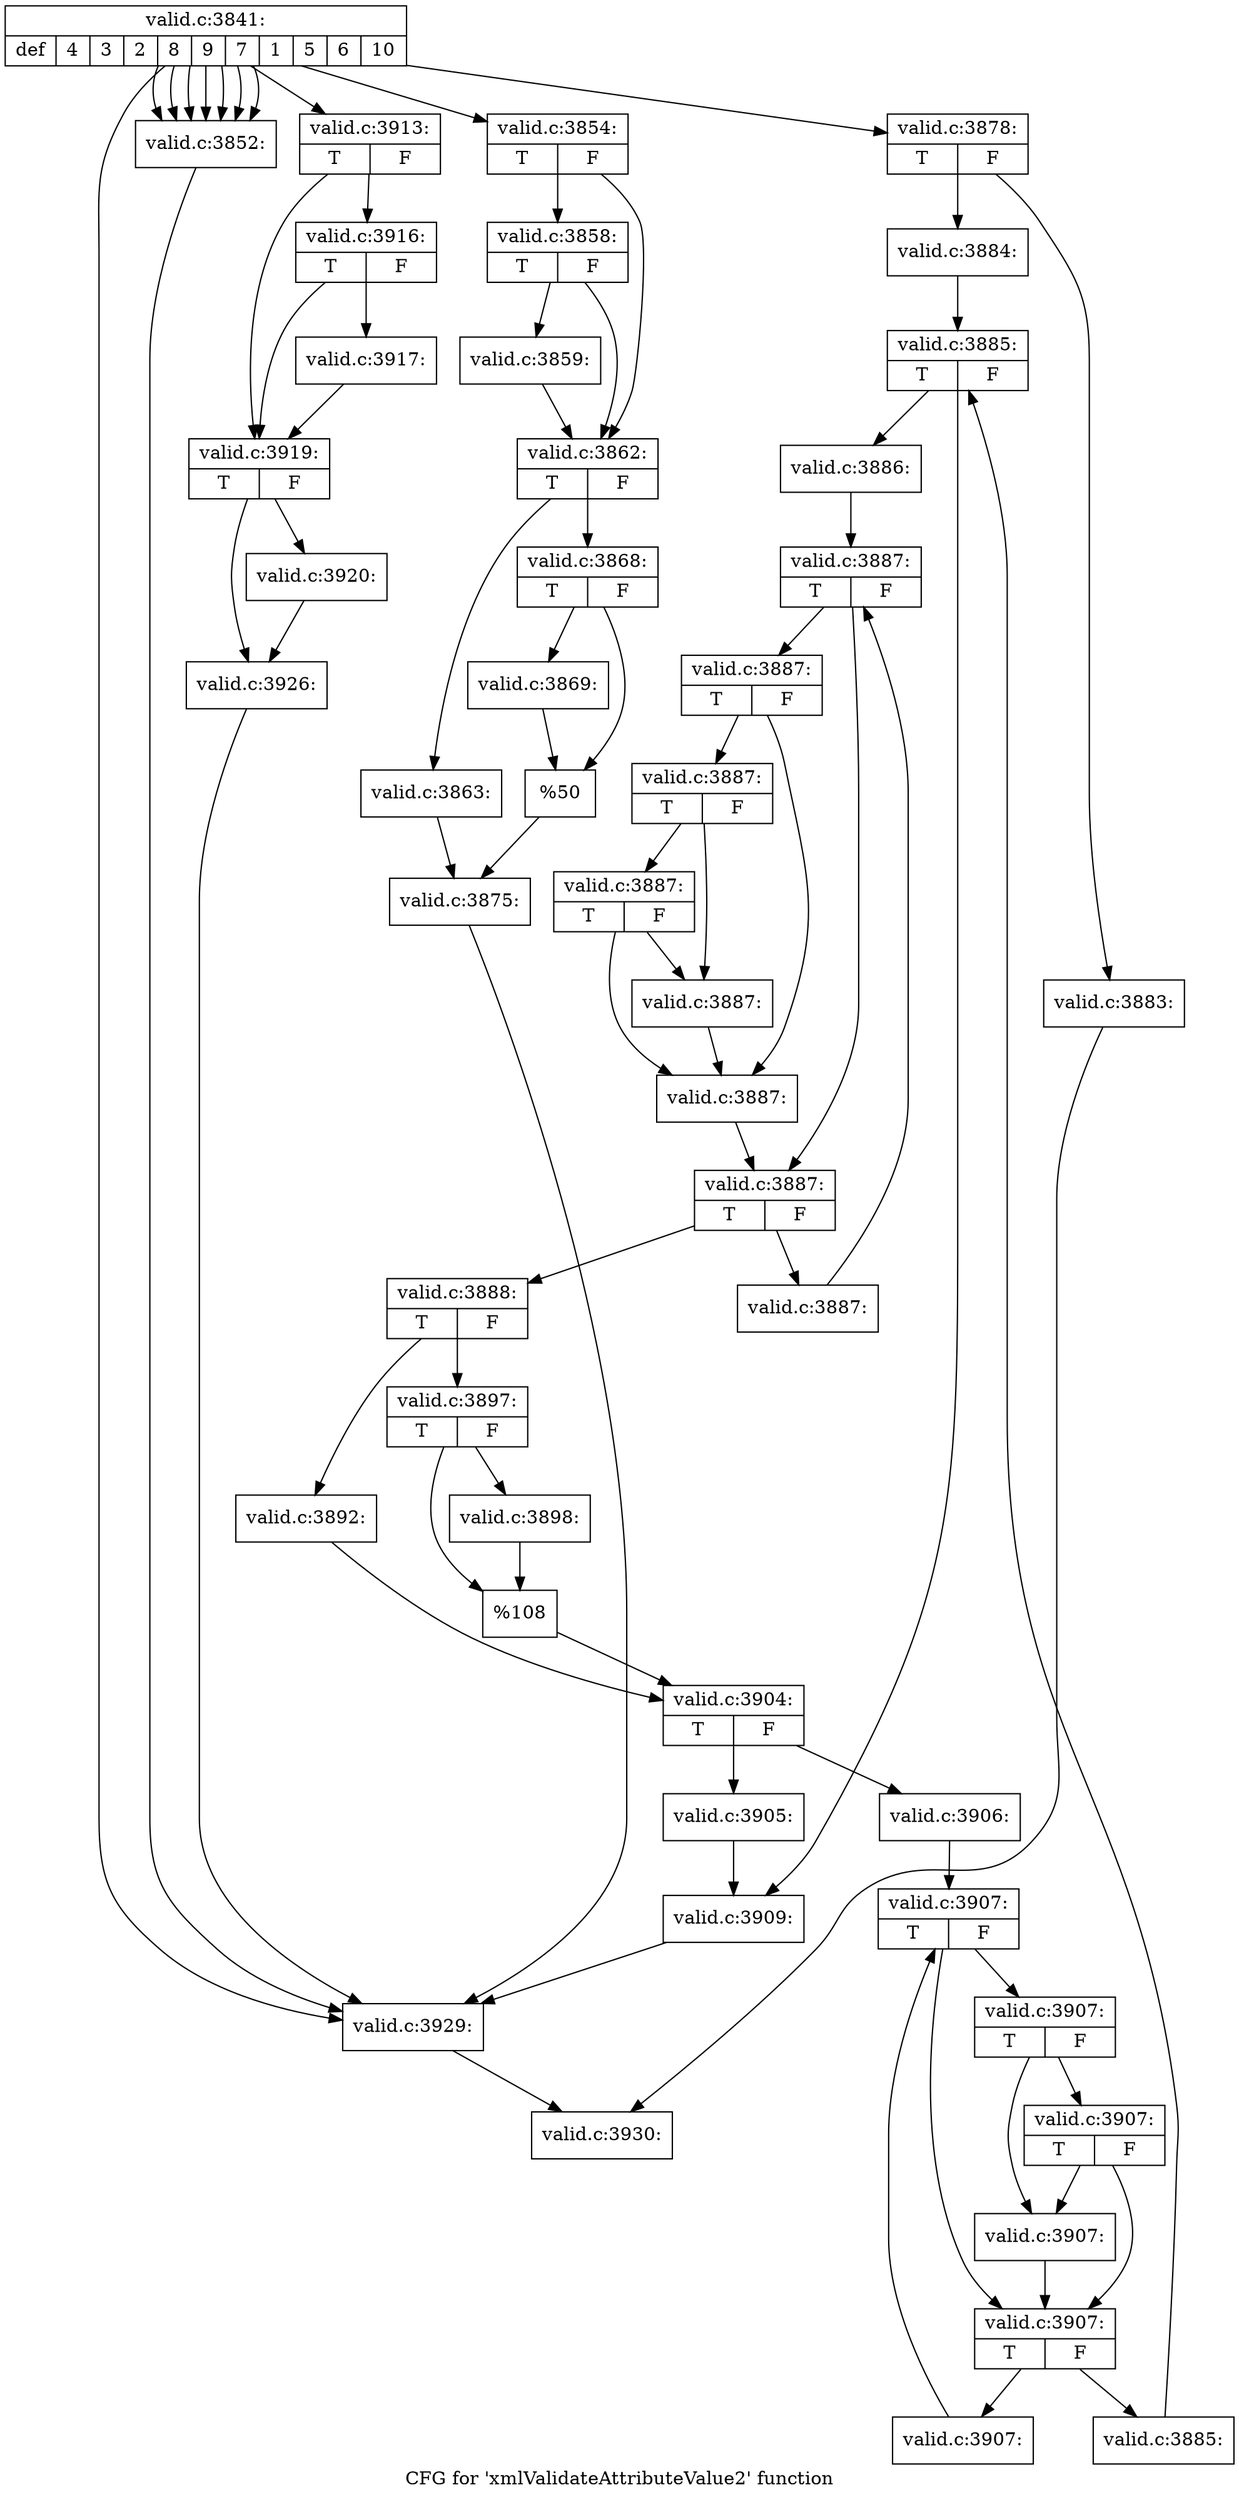digraph "CFG for 'xmlValidateAttributeValue2' function" {
	label="CFG for 'xmlValidateAttributeValue2' function";

	Node0x5313300 [shape=record,label="{valid.c:3841:|{<s0>def|<s1>4|<s2>3|<s3>2|<s4>8|<s5>9|<s6>7|<s7>1|<s8>5|<s9>6|<s10>10}}"];
	Node0x5313300 -> Node0x5315950;
	Node0x5313300 -> Node0x5315d70;
	Node0x5313300 -> Node0x5315d70;
	Node0x5313300 -> Node0x5315d70;
	Node0x5313300 -> Node0x5315d70;
	Node0x5313300 -> Node0x5315d70;
	Node0x5313300 -> Node0x5315d70;
	Node0x5313300 -> Node0x5315d70;
	Node0x5313300 -> Node0x5315e50;
	Node0x5313300 -> Node0x5319270;
	Node0x5313300 -> Node0x531fc30;
	Node0x5315d70 [shape=record,label="{valid.c:3852:}"];
	Node0x5315d70 -> Node0x5315950;
	Node0x5315e50 [shape=record,label="{valid.c:3854:|{<s0>T|<s1>F}}"];
	Node0x5315e50 -> Node0x5316f60;
	Node0x5315e50 -> Node0x5316f10;
	Node0x5316f60 [shape=record,label="{valid.c:3858:|{<s0>T|<s1>F}}"];
	Node0x5316f60 -> Node0x5316b10;
	Node0x5316f60 -> Node0x5316f10;
	Node0x5316b10 [shape=record,label="{valid.c:3859:}"];
	Node0x5316b10 -> Node0x5316f10;
	Node0x5316f10 [shape=record,label="{valid.c:3862:|{<s0>T|<s1>F}}"];
	Node0x5316f10 -> Node0x5317930;
	Node0x5316f10 -> Node0x53179d0;
	Node0x5317930 [shape=record,label="{valid.c:3863:}"];
	Node0x5317930 -> Node0x5317980;
	Node0x53179d0 [shape=record,label="{valid.c:3868:|{<s0>T|<s1>F}}"];
	Node0x53179d0 -> Node0x53184b0;
	Node0x53179d0 -> Node0x5318500;
	Node0x53184b0 [shape=record,label="{valid.c:3869:}"];
	Node0x53184b0 -> Node0x5318500;
	Node0x5318500 [shape=record,label="{%50}"];
	Node0x5318500 -> Node0x5317980;
	Node0x5317980 [shape=record,label="{valid.c:3875:}"];
	Node0x5317980 -> Node0x5315950;
	Node0x5319270 [shape=record,label="{valid.c:3878:|{<s0>T|<s1>F}}"];
	Node0x5319270 -> Node0x531a3b0;
	Node0x5319270 -> Node0x531a400;
	Node0x531a3b0 [shape=record,label="{valid.c:3883:}"];
	Node0x531a3b0 -> Node0x530ebf0;
	Node0x531a400 [shape=record,label="{valid.c:3884:}"];
	Node0x531a400 -> Node0x531a990;
	Node0x531a990 [shape=record,label="{valid.c:3885:|{<s0>T|<s1>F}}"];
	Node0x531a990 -> Node0x531ae00;
	Node0x531a990 -> Node0x531ab70;
	Node0x531ae00 [shape=record,label="{valid.c:3886:}"];
	Node0x531ae00 -> Node0x531afd0;
	Node0x531afd0 [shape=record,label="{valid.c:3887:|{<s0>T|<s1>F}}"];
	Node0x531afd0 -> Node0x531b280;
	Node0x531afd0 -> Node0x531b230;
	Node0x531b280 [shape=record,label="{valid.c:3887:|{<s0>T|<s1>F}}"];
	Node0x531b280 -> Node0x531b680;
	Node0x531b280 -> Node0x531b720;
	Node0x531b720 [shape=record,label="{valid.c:3887:|{<s0>T|<s1>F}}"];
	Node0x531b720 -> Node0x531b980;
	Node0x531b720 -> Node0x531b6d0;
	Node0x531b980 [shape=record,label="{valid.c:3887:|{<s0>T|<s1>F}}"];
	Node0x531b980 -> Node0x531b680;
	Node0x531b980 -> Node0x531b6d0;
	Node0x531b6d0 [shape=record,label="{valid.c:3887:}"];
	Node0x531b6d0 -> Node0x531b680;
	Node0x531b680 [shape=record,label="{valid.c:3887:}"];
	Node0x531b680 -> Node0x531b230;
	Node0x531b230 [shape=record,label="{valid.c:3887:|{<s0>T|<s1>F}}"];
	Node0x531b230 -> Node0x531be30;
	Node0x531b230 -> Node0x531b1b0;
	Node0x531be30 [shape=record,label="{valid.c:3887:}"];
	Node0x531be30 -> Node0x531afd0;
	Node0x531b1b0 [shape=record,label="{valid.c:3888:|{<s0>T|<s1>F}}"];
	Node0x531b1b0 -> Node0x531cb30;
	Node0x531b1b0 -> Node0x531cbd0;
	Node0x531cb30 [shape=record,label="{valid.c:3892:}"];
	Node0x531cb30 -> Node0x531cb80;
	Node0x531cbd0 [shape=record,label="{valid.c:3897:|{<s0>T|<s1>F}}"];
	Node0x531cbd0 -> Node0x531d6c0;
	Node0x531cbd0 -> Node0x531d710;
	Node0x531d6c0 [shape=record,label="{valid.c:3898:}"];
	Node0x531d6c0 -> Node0x531d710;
	Node0x531d710 [shape=record,label="{%108}"];
	Node0x531d710 -> Node0x531cb80;
	Node0x531cb80 [shape=record,label="{valid.c:3904:|{<s0>T|<s1>F}}"];
	Node0x531cb80 -> Node0x531e3f0;
	Node0x531cb80 -> Node0x531e440;
	Node0x531e3f0 [shape=record,label="{valid.c:3905:}"];
	Node0x531e3f0 -> Node0x531ab70;
	Node0x531e440 [shape=record,label="{valid.c:3906:}"];
	Node0x531e440 -> Node0x531e9e0;
	Node0x531e9e0 [shape=record,label="{valid.c:3907:|{<s0>T|<s1>F}}"];
	Node0x531e9e0 -> Node0x531ec80;
	Node0x531e9e0 -> Node0x531ed20;
	Node0x531ed20 [shape=record,label="{valid.c:3907:|{<s0>T|<s1>F}}"];
	Node0x531ed20 -> Node0x531ef80;
	Node0x531ed20 -> Node0x531ecd0;
	Node0x531ef80 [shape=record,label="{valid.c:3907:|{<s0>T|<s1>F}}"];
	Node0x531ef80 -> Node0x531ec80;
	Node0x531ef80 -> Node0x531ecd0;
	Node0x531ecd0 [shape=record,label="{valid.c:3907:}"];
	Node0x531ecd0 -> Node0x531ec80;
	Node0x531ec80 [shape=record,label="{valid.c:3907:|{<s0>T|<s1>F}}"];
	Node0x531ec80 -> Node0x531f3b0;
	Node0x531ec80 -> Node0x531ec00;
	Node0x531f3b0 [shape=record,label="{valid.c:3907:}"];
	Node0x531f3b0 -> Node0x531e9e0;
	Node0x531ec00 [shape=record,label="{valid.c:3885:}"];
	Node0x531ec00 -> Node0x531a990;
	Node0x531ab70 [shape=record,label="{valid.c:3909:}"];
	Node0x531ab70 -> Node0x5315950;
	Node0x531fc30 [shape=record,label="{valid.c:3913:|{<s0>T|<s1>F}}"];
	Node0x531fc30 -> Node0x5320500;
	Node0x531fc30 -> Node0x53204b0;
	Node0x5320500 [shape=record,label="{valid.c:3916:|{<s0>T|<s1>F}}"];
	Node0x5320500 -> Node0x5320460;
	Node0x5320500 -> Node0x53204b0;
	Node0x5320460 [shape=record,label="{valid.c:3917:}"];
	Node0x5320460 -> Node0x53204b0;
	Node0x53204b0 [shape=record,label="{valid.c:3919:|{<s0>T|<s1>F}}"];
	Node0x53204b0 -> Node0x5321010;
	Node0x53204b0 -> Node0x5321060;
	Node0x5321010 [shape=record,label="{valid.c:3920:}"];
	Node0x5321010 -> Node0x5321060;
	Node0x5321060 [shape=record,label="{valid.c:3926:}"];
	Node0x5321060 -> Node0x5315950;
	Node0x5315950 [shape=record,label="{valid.c:3929:}"];
	Node0x5315950 -> Node0x530ebf0;
	Node0x530ebf0 [shape=record,label="{valid.c:3930:}"];
}

